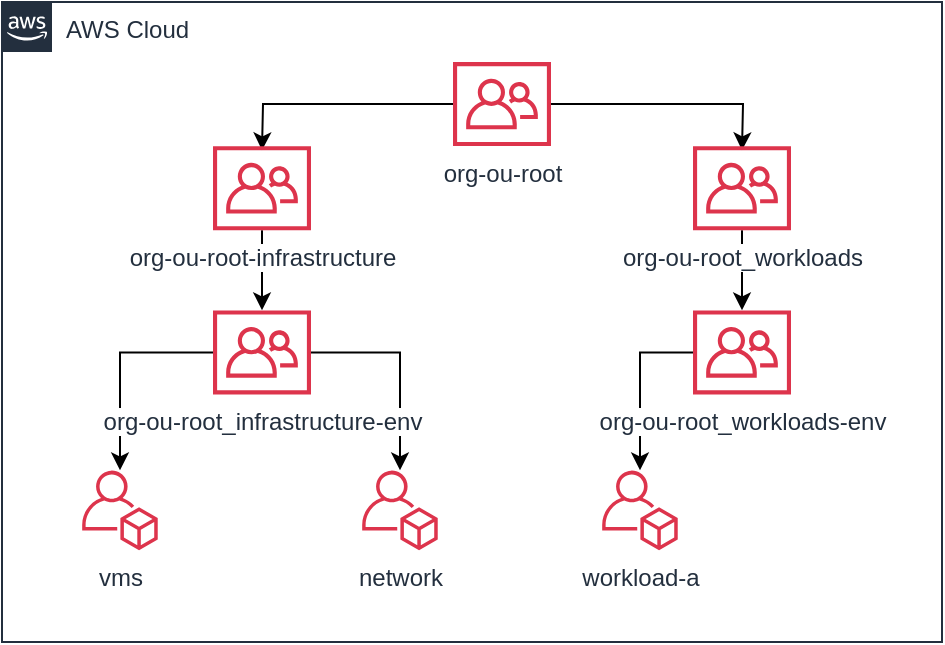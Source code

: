 <mxfile version="24.4.0" type="github">
  <diagram name="Page-1" id="71gPwcARb8OjIOuCSMgN">
    <mxGraphModel dx="746" dy="433" grid="1" gridSize="10" guides="1" tooltips="1" connect="1" arrows="1" fold="1" page="1" pageScale="1" pageWidth="850" pageHeight="1100" math="0" shadow="0">
      <root>
        <mxCell id="0" />
        <mxCell id="1" parent="0" />
        <mxCell id="2si2PZ7sYuk8LzpxSsn6-1" value="AWS Cloud" style="points=[[0,0],[0.25,0],[0.5,0],[0.75,0],[1,0],[1,0.25],[1,0.5],[1,0.75],[1,1],[0.75,1],[0.5,1],[0.25,1],[0,1],[0,0.75],[0,0.5],[0,0.25]];outlineConnect=0;gradientColor=none;html=1;whiteSpace=wrap;fontSize=12;fontStyle=0;container=1;pointerEvents=0;collapsible=0;recursiveResize=0;shape=mxgraph.aws4.group;grIcon=mxgraph.aws4.group_aws_cloud_alt;strokeColor=#232F3E;fillColor=none;verticalAlign=top;align=left;spacingLeft=30;fontColor=#232F3E;dashed=0;" vertex="1" parent="1">
          <mxGeometry x="40" y="50" width="470" height="320" as="geometry" />
        </mxCell>
        <mxCell id="2si2PZ7sYuk8LzpxSsn6-6" value="" style="edgeStyle=orthogonalEdgeStyle;rounded=0;orthogonalLoop=1;jettySize=auto;html=1;labelBackgroundColor=#FFFFFF;" edge="1" parent="2si2PZ7sYuk8LzpxSsn6-1" source="2si2PZ7sYuk8LzpxSsn6-18">
          <mxGeometry relative="1" as="geometry">
            <mxPoint x="230" y="14.18" as="sourcePoint" />
            <mxPoint x="130" y="74.18" as="targetPoint" />
          </mxGeometry>
        </mxCell>
        <mxCell id="2si2PZ7sYuk8LzpxSsn6-8" value="" style="edgeStyle=orthogonalEdgeStyle;rounded=0;orthogonalLoop=1;jettySize=auto;html=1;labelBackgroundColor=#FFFFFF;" edge="1" parent="2si2PZ7sYuk8LzpxSsn6-1" source="2si2PZ7sYuk8LzpxSsn6-18">
          <mxGeometry relative="1" as="geometry">
            <mxPoint x="270" y="14.18" as="sourcePoint" />
            <mxPoint x="370" y="74.18" as="targetPoint" />
          </mxGeometry>
        </mxCell>
        <mxCell id="2si2PZ7sYuk8LzpxSsn6-11" value="" style="edgeStyle=orthogonalEdgeStyle;rounded=0;orthogonalLoop=1;jettySize=auto;html=1;labelBackgroundColor=#FFFFFF;" edge="1" parent="2si2PZ7sYuk8LzpxSsn6-1">
          <mxGeometry relative="1" as="geometry">
            <mxPoint x="130" y="114.18" as="sourcePoint" />
            <mxPoint x="130" y="154.18" as="targetPoint" />
          </mxGeometry>
        </mxCell>
        <mxCell id="2si2PZ7sYuk8LzpxSsn6-15" value="" style="edgeStyle=orthogonalEdgeStyle;rounded=0;orthogonalLoop=1;jettySize=auto;html=1;labelBackgroundColor=#FFFFFF;" edge="1" parent="2si2PZ7sYuk8LzpxSsn6-1">
          <mxGeometry relative="1" as="geometry">
            <mxPoint x="370" y="114.18" as="sourcePoint" />
            <mxPoint x="370" y="154.18" as="targetPoint" />
          </mxGeometry>
        </mxCell>
        <mxCell id="2si2PZ7sYuk8LzpxSsn6-17" value="vms" style="sketch=0;outlineConnect=0;fontColor=#232F3E;gradientColor=none;fillColor=#DD344C;strokeColor=none;dashed=0;verticalLabelPosition=bottom;verticalAlign=top;align=center;html=1;fontSize=12;fontStyle=0;aspect=fixed;pointerEvents=1;shape=mxgraph.aws4.organizations_account;labelBackgroundColor=#FFFFFF;" vertex="1" parent="2si2PZ7sYuk8LzpxSsn6-1">
          <mxGeometry x="40" y="234.18" width="37.95" height="40" as="geometry" />
        </mxCell>
        <mxCell id="2si2PZ7sYuk8LzpxSsn6-16" value="&lt;span style=&quot;&quot;&gt;org-ou-root-infrastructure&lt;/span&gt;" style="sketch=0;outlineConnect=0;fontColor=#232F3E;gradientColor=none;fillColor=#DD344C;strokeColor=none;dashed=0;verticalLabelPosition=bottom;verticalAlign=top;align=center;html=1;fontSize=12;fontStyle=0;aspect=fixed;pointerEvents=1;shape=mxgraph.aws4.organizations_organizational_unit;labelBackgroundColor=#FFFFFF;" vertex="1" parent="2si2PZ7sYuk8LzpxSsn6-1">
          <mxGeometry x="105.5" y="72.09" width="49" height="42.09" as="geometry" />
        </mxCell>
        <mxCell id="2si2PZ7sYuk8LzpxSsn6-18" value="&lt;span style=&quot;&quot;&gt;org-ou-root&lt;/span&gt;" style="sketch=0;outlineConnect=0;fontColor=#232F3E;gradientColor=none;fillColor=#DD344C;strokeColor=none;dashed=0;verticalLabelPosition=bottom;verticalAlign=top;align=center;html=1;fontSize=12;fontStyle=0;aspect=fixed;pointerEvents=1;shape=mxgraph.aws4.organizations_organizational_unit;labelBackgroundColor=#FFFFFF;" vertex="1" parent="2si2PZ7sYuk8LzpxSsn6-1">
          <mxGeometry x="225.5" y="30.0" width="49" height="42.09" as="geometry" />
        </mxCell>
        <mxCell id="2si2PZ7sYuk8LzpxSsn6-23" style="edgeStyle=orthogonalEdgeStyle;rounded=0;orthogonalLoop=1;jettySize=auto;html=1;labelBackgroundColor=#FFFFFF;" edge="1" parent="2si2PZ7sYuk8LzpxSsn6-1" source="2si2PZ7sYuk8LzpxSsn6-21" target="2si2PZ7sYuk8LzpxSsn6-17">
          <mxGeometry relative="1" as="geometry" />
        </mxCell>
        <mxCell id="2si2PZ7sYuk8LzpxSsn6-24" style="edgeStyle=orthogonalEdgeStyle;rounded=0;orthogonalLoop=1;jettySize=auto;html=1;labelBackgroundColor=#FFFFFF;" edge="1" parent="2si2PZ7sYuk8LzpxSsn6-1" source="2si2PZ7sYuk8LzpxSsn6-21" target="2si2PZ7sYuk8LzpxSsn6-22">
          <mxGeometry relative="1" as="geometry" />
        </mxCell>
        <mxCell id="2si2PZ7sYuk8LzpxSsn6-21" value="&lt;span style=&quot;&quot;&gt;org-ou-root_infrastructure-env&lt;/span&gt;" style="sketch=0;outlineConnect=0;fontColor=#232F3E;gradientColor=none;fillColor=#DD344C;strokeColor=none;dashed=0;verticalLabelPosition=bottom;verticalAlign=top;align=center;html=1;fontSize=12;fontStyle=0;aspect=fixed;pointerEvents=1;shape=mxgraph.aws4.organizations_organizational_unit;labelBackgroundColor=#FFFFFF;" vertex="1" parent="2si2PZ7sYuk8LzpxSsn6-1">
          <mxGeometry x="105.5" y="154.18" width="49" height="42.09" as="geometry" />
        </mxCell>
        <mxCell id="2si2PZ7sYuk8LzpxSsn6-20" value="&lt;span style=&quot;&quot;&gt;org-ou-root_workloads&lt;/span&gt;" style="sketch=0;outlineConnect=0;fontColor=#232F3E;gradientColor=none;fillColor=#DD344C;strokeColor=none;dashed=0;verticalLabelPosition=bottom;verticalAlign=top;align=center;html=1;fontSize=12;fontStyle=0;aspect=fixed;pointerEvents=1;shape=mxgraph.aws4.organizations_organizational_unit;labelBackgroundColor=#FFFFFF;" vertex="1" parent="2si2PZ7sYuk8LzpxSsn6-1">
          <mxGeometry x="345.5" y="72.09" width="49" height="42.09" as="geometry" />
        </mxCell>
        <mxCell id="2si2PZ7sYuk8LzpxSsn6-26" style="edgeStyle=orthogonalEdgeStyle;rounded=0;orthogonalLoop=1;jettySize=auto;html=1;" edge="1" parent="2si2PZ7sYuk8LzpxSsn6-1" source="2si2PZ7sYuk8LzpxSsn6-19" target="2si2PZ7sYuk8LzpxSsn6-25">
          <mxGeometry relative="1" as="geometry" />
        </mxCell>
        <mxCell id="2si2PZ7sYuk8LzpxSsn6-19" value="&lt;span style=&quot;&quot;&gt;org-ou-root_workloads-env&lt;/span&gt;" style="sketch=0;outlineConnect=0;fontColor=#232F3E;gradientColor=none;fillColor=#DD344C;strokeColor=none;dashed=0;verticalLabelPosition=bottom;verticalAlign=top;align=center;html=1;fontSize=12;fontStyle=0;aspect=fixed;pointerEvents=1;shape=mxgraph.aws4.organizations_organizational_unit;labelBackgroundColor=#FFFFFF;" vertex="1" parent="2si2PZ7sYuk8LzpxSsn6-1">
          <mxGeometry x="345.5" y="154.18" width="49" height="42.09" as="geometry" />
        </mxCell>
        <mxCell id="2si2PZ7sYuk8LzpxSsn6-22" value="network" style="sketch=0;outlineConnect=0;fontColor=#232F3E;gradientColor=none;fillColor=#DD344C;strokeColor=none;dashed=0;verticalLabelPosition=bottom;verticalAlign=top;align=center;html=1;fontSize=12;fontStyle=0;aspect=fixed;pointerEvents=1;shape=mxgraph.aws4.organizations_account;labelBackgroundColor=#FFFFFF;" vertex="1" parent="2si2PZ7sYuk8LzpxSsn6-1">
          <mxGeometry x="180" y="234.18" width="37.95" height="40" as="geometry" />
        </mxCell>
        <mxCell id="2si2PZ7sYuk8LzpxSsn6-25" value="workload-a" style="sketch=0;outlineConnect=0;fontColor=#232F3E;gradientColor=none;fillColor=#DD344C;strokeColor=none;dashed=0;verticalLabelPosition=bottom;verticalAlign=top;align=center;html=1;fontSize=12;fontStyle=0;aspect=fixed;pointerEvents=1;shape=mxgraph.aws4.organizations_account;labelBackgroundColor=#FFFFFF;" vertex="1" parent="2si2PZ7sYuk8LzpxSsn6-1">
          <mxGeometry x="300" y="234.18" width="37.95" height="40" as="geometry" />
        </mxCell>
      </root>
    </mxGraphModel>
  </diagram>
</mxfile>
